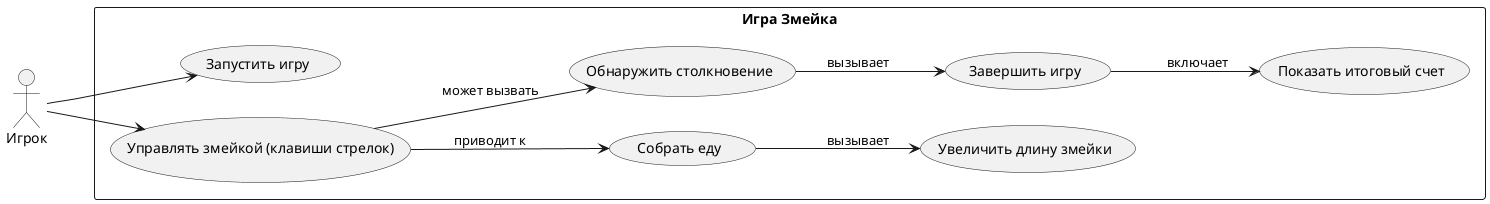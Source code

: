 @startuml
left to right direction
actor "Игрок" as Player

rectangle "Игра Змейка" {
  usecase "Запустить игру" as UC1
  usecase "Управлять змейкой (клавиши стрелок)" as UC2
  usecase "Собрать еду" as UC3
  usecase "Увеличить длину змейки" as UC4
  usecase "Обнаружить столкновение" as UC5
  usecase "Завершить игру" as UC6
  usecase "Показать итоговый счет" as UC7
  
  Player --> UC1
  Player --> UC2
  UC3 --> UC4 : вызывает
  UC5 --> UC6 : вызывает
  UC6 --> UC7 : включает
  UC2 --> UC3 : приводит к
  UC2 --> UC5 : может вызвать
}

@enduml